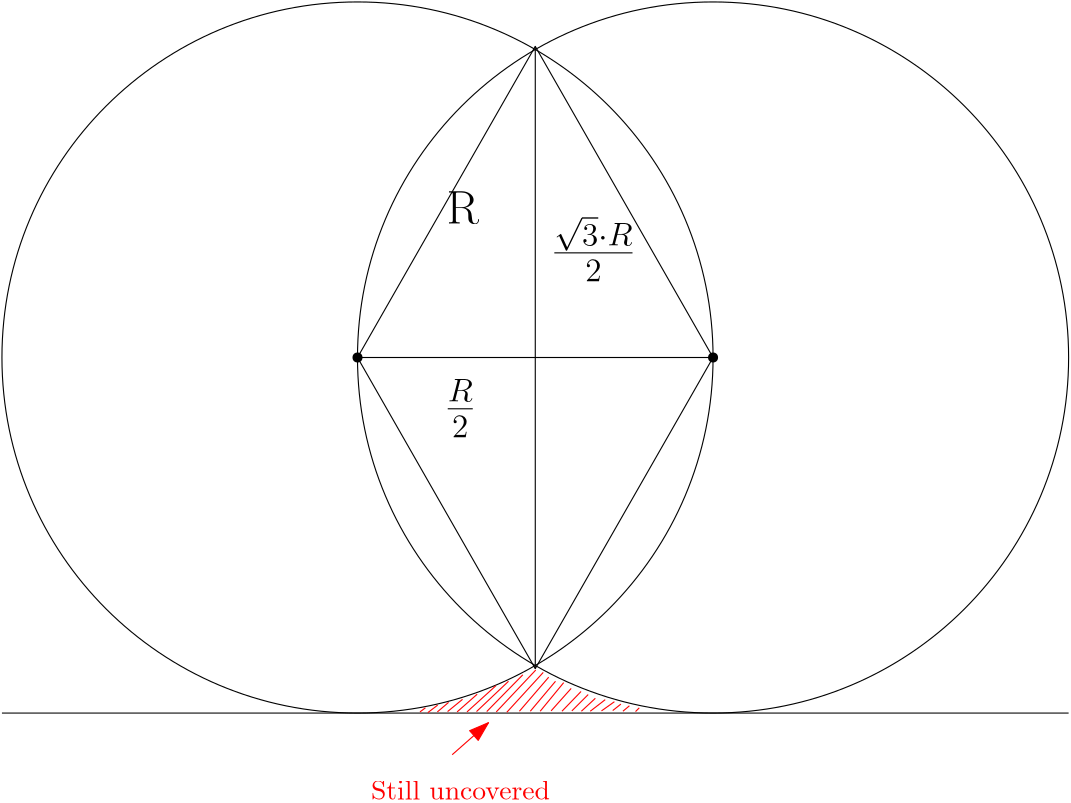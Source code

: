 <?xml version="1.0"?>
<!DOCTYPE ipe SYSTEM "ipe.dtd">
<ipe version="70005" creator="Ipe 7.1.4">
<info created="D:20140708053002" modified="D:20140708053951"/>
<ipestyle name="basic">
<symbol name="arrow/arc(spx)">
<path stroke="sym-stroke" fill="sym-stroke" pen="sym-pen">
0 0 m
-1 0.333 l
-1 -0.333 l
h
</path>
</symbol>
<symbol name="arrow/farc(spx)">
<path stroke="sym-stroke" fill="white" pen="sym-pen">
0 0 m
-1 0.333 l
-1 -0.333 l
h
</path>
</symbol>
<symbol name="mark/circle(sx)" transformations="translations">
<path fill="sym-stroke">
0.6 0 0 0.6 0 0 e
0.4 0 0 0.4 0 0 e
</path>
</symbol>
<symbol name="mark/disk(sx)" transformations="translations">
<path fill="sym-stroke">
0.6 0 0 0.6 0 0 e
</path>
</symbol>
<symbol name="mark/fdisk(sfx)" transformations="translations">
<group>
<path fill="sym-fill">
0.5 0 0 0.5 0 0 e
</path>
<path fill="sym-stroke" fillrule="eofill">
0.6 0 0 0.6 0 0 e
0.4 0 0 0.4 0 0 e
</path>
</group>
</symbol>
<symbol name="mark/box(sx)" transformations="translations">
<path fill="sym-stroke" fillrule="eofill">
-0.6 -0.6 m
0.6 -0.6 l
0.6 0.6 l
-0.6 0.6 l
h
-0.4 -0.4 m
0.4 -0.4 l
0.4 0.4 l
-0.4 0.4 l
h
</path>
</symbol>
<symbol name="mark/square(sx)" transformations="translations">
<path fill="sym-stroke">
-0.6 -0.6 m
0.6 -0.6 l
0.6 0.6 l
-0.6 0.6 l
h
</path>
</symbol>
<symbol name="mark/fsquare(sfx)" transformations="translations">
<group>
<path fill="sym-fill">
-0.5 -0.5 m
0.5 -0.5 l
0.5 0.5 l
-0.5 0.5 l
h
</path>
<path fill="sym-stroke" fillrule="eofill">
-0.6 -0.6 m
0.6 -0.6 l
0.6 0.6 l
-0.6 0.6 l
h
-0.4 -0.4 m
0.4 -0.4 l
0.4 0.4 l
-0.4 0.4 l
h
</path>
</group>
</symbol>
<symbol name="mark/cross(sx)" transformations="translations">
<group>
<path fill="sym-stroke">
-0.43 -0.57 m
0.57 0.43 l
0.43 0.57 l
-0.57 -0.43 l
h
</path>
<path fill="sym-stroke">
-0.43 0.57 m
0.57 -0.43 l
0.43 -0.57 l
-0.57 0.43 l
h
</path>
</group>
</symbol>
<symbol name="arrow/fnormal(spx)">
<path stroke="sym-stroke" fill="white" pen="sym-pen">
0 0 m
-1 0.333 l
-1 -0.333 l
h
</path>
</symbol>
<symbol name="arrow/pointed(spx)">
<path stroke="sym-stroke" fill="sym-stroke" pen="sym-pen">
0 0 m
-1 0.333 l
-0.8 0 l
-1 -0.333 l
h
</path>
</symbol>
<symbol name="arrow/fpointed(spx)">
<path stroke="sym-stroke" fill="white" pen="sym-pen">
0 0 m
-1 0.333 l
-0.8 0 l
-1 -0.333 l
h
</path>
</symbol>
<symbol name="arrow/linear(spx)">
<path stroke="sym-stroke" pen="sym-pen">
-1 0.333 m
0 0 l
-1 -0.333 l
</path>
</symbol>
<symbol name="arrow/fdouble(spx)">
<path stroke="sym-stroke" fill="white" pen="sym-pen">
0 0 m
-1 0.333 l
-1 -0.333 l
h
-1 0 m
-2 0.333 l
-2 -0.333 l
h
</path>
</symbol>
<symbol name="arrow/double(spx)">
<path stroke="sym-stroke" fill="sym-stroke" pen="sym-pen">
0 0 m
-1 0.333 l
-1 -0.333 l
h
-1 0 m
-2 0.333 l
-2 -0.333 l
h
</path>
</symbol>
<pen name="heavier" value="0.8"/>
<pen name="fat" value="1.2"/>
<pen name="ultrafat" value="2"/>
<symbolsize name="large" value="5"/>
<symbolsize name="small" value="2"/>
<symbolsize name="tiny" value="1.1"/>
<arrowsize name="large" value="10"/>
<arrowsize name="small" value="5"/>
<arrowsize name="tiny" value="3"/>
<color name="red" value="1 0 0"/>
<color name="green" value="0 1 0"/>
<color name="blue" value="0 0 1"/>
<color name="yellow" value="1 1 0"/>
<color name="orange" value="1 0.647 0"/>
<color name="gold" value="1 0.843 0"/>
<color name="purple" value="0.627 0.125 0.941"/>
<color name="gray" value="0.745"/>
<color name="brown" value="0.647 0.165 0.165"/>
<color name="navy" value="0 0 0.502"/>
<color name="pink" value="1 0.753 0.796"/>
<color name="seagreen" value="0.18 0.545 0.341"/>
<color name="turquoise" value="0.251 0.878 0.816"/>
<color name="violet" value="0.933 0.51 0.933"/>
<color name="darkblue" value="0 0 0.545"/>
<color name="darkcyan" value="0 0.545 0.545"/>
<color name="darkgray" value="0.663"/>
<color name="darkgreen" value="0 0.392 0"/>
<color name="darkmagenta" value="0.545 0 0.545"/>
<color name="darkorange" value="1 0.549 0"/>
<color name="darkred" value="0.545 0 0"/>
<color name="lightblue" value="0.678 0.847 0.902"/>
<color name="lightcyan" value="0.878 1 1"/>
<color name="lightgray" value="0.827"/>
<color name="lightgreen" value="0.565 0.933 0.565"/>
<color name="lightyellow" value="1 1 0.878"/>
<dashstyle name="dashed" value="[4] 0"/>
<dashstyle name="dotted" value="[1 3] 0"/>
<dashstyle name="dash dotted" value="[4 2 1 2] 0"/>
<dashstyle name="dash dot dotted" value="[4 2 1 2 1 2] 0"/>
<textsize name="large" value="\large"/>
<textsize name="Large" value="\Large"/>
<textsize name="LARGE" value="\LARGE"/>
<textsize name="huge" value="\huge"/>
<textsize name="Huge" value="\Huge"/>
<textsize name="small" value="\small"/>
<textsize name="footnote" value="\footnotesize"/>
<textsize name="tiny" value="\tiny"/>
<textstyle name="center" begin="\begin{center}" end="\end{center}"/>
<textstyle name="itemize" begin="\begin{itemize}" end="\end{itemize}"/>
<textstyle name="item" begin="\begin{itemize}\item{}" end="\end{itemize}"/>
<gridsize name="4 pts" value="4"/>
<gridsize name="8 pts (~3 mm)" value="8"/>
<gridsize name="16 pts (~6 mm)" value="16"/>
<gridsize name="32 pts (~12 mm)" value="32"/>
<gridsize name="10 pts (~3.5 mm)" value="10"/>
<gridsize name="20 pts (~7 mm)" value="20"/>
<gridsize name="14 pts (~5 mm)" value="14"/>
<gridsize name="28 pts (~10 mm)" value="28"/>
<gridsize name="56 pts (~20 mm)" value="56"/>
<anglesize name="90 deg" value="90"/>
<anglesize name="60 deg" value="60"/>
<anglesize name="45 deg" value="45"/>
<anglesize name="30 deg" value="30"/>
<anglesize name="22.5 deg" value="22.5"/>
<tiling name="falling" angle="-60" step="4" width="1"/>
<tiling name="rising" angle="30" step="4" width="1"/>
</ipestyle>
<page>
<layer name="alpha"/>
<view layers="alpha" active="alpha"/>
<path layer="alpha" stroke="black">
128 0 0 128 256 704 e
</path>
<use name="mark/disk(sx)" pos="256 704" size="normal" stroke="black"/>
<use name="mark/disk(sx)" pos="384 704" size="normal" stroke="black"/>
<path stroke="black">
128 0 0 128 384 704 e
</path>
<path stroke="black">
256 704 m
320 816 l
384 704 l
320 592 l
256 704 l
384 704 l
384 704 l
</path>
<path stroke="black">
320 816 m
320 592 l
</path>
<text transformations="translations" pos="288 752" stroke="black" type="label" width="11.714" height="11.761" depth="0" valign="baseline" size="LARGE">R</text>
<text matrix="1 0 0 1 -0.710558 -22.7628" transformations="translations" pos="288 704" stroke="black" type="label" width="11.4" height="14.944" depth="5.94" valign="baseline" size="LARGE">$\frac{R}{2}$</text>
<text matrix="1 0 0 1 37.6592 33.371" transformations="translations" pos="288 704" stroke="black" type="label" width="30.536" height="17.571" depth="5.94" valign="baseline" size="LARGE">$\frac{\sqrt{3} \cdot R}{2}$</text>
<path stroke="black">
128 576 m
512 576 l
</path>
<path stroke="red">
284.867 578.864 m
281.312 576.167 l
</path>
<path stroke="red">
288.79 579.845 m
284.744 576.412 l
</path>
<path stroke="red">
293.816 580.948 m
288.422 576.535 l
</path>
<path stroke="red">
299.087 582.787 m
291.854 576.412 l
</path>
<path stroke="red">
295.41 576.412 m
305.83 585.852 l
</path>
<path stroke="red">
298.842 576.535 m
310.365 587.445 l
</path>
<path stroke="red">
278.492 576.412 m
280.454 577.883 l
</path>
<path stroke="red">
302.52 576.535 m
315.514 589.775 l
</path>
<path stroke="red">
305.952 576.412 m
320.173 591.491 l
</path>
<path stroke="red">
309.752 576.29 m
322.87 590.633 l
</path>
<path stroke="red">
314.288 576.658 m
324.831 588.916 l
</path>
<path stroke="red">
318.211 576.658 m
327.283 587.445 l
</path>
<path stroke="red">
321.766 576.658 m
330.225 586.955 l
</path>
<path stroke="red">
325.689 576.78 m
332.922 584.871 l
</path>
<path stroke="red">
329.612 576.658 m
336.477 583.768 l
</path>
<path stroke="red">
333.167 576.78 m
339.051 582.664 l
</path>
<path stroke="red">
336.6 576.658 m
341.626 581.316 l
</path>
<path stroke="red">
339.787 576.658 m
345.181 580.826 l
</path>
<path stroke="red">
343.832 576.78 m
348.491 580.09 l
</path>
<path stroke="red">
347.878 576.903 m
350.82 579.232 l
</path>
<path stroke="red">
351.555 576.658 m
353.885 578.619 l
</path>
<path stroke="red">
356.091 576.535 m
357.44 577.883 l
</path>
<path stroke="red" arrow="normal/normal">
290.084 561.003 m
303.161 572.541 l
</path>
<text transformations="translations" pos="260.854 544.849" stroke="red" type="label" width="64.508" height="6.918" depth="0" valign="baseline">Still uncovered</text>
</page>
</ipe>
